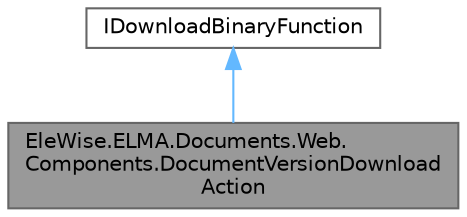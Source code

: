 digraph "EleWise.ELMA.Documents.Web.Components.DocumentVersionDownloadAction"
{
 // LATEX_PDF_SIZE
  bgcolor="transparent";
  edge [fontname=Helvetica,fontsize=10,labelfontname=Helvetica,labelfontsize=10];
  node [fontname=Helvetica,fontsize=10,shape=box,height=0.2,width=0.4];
  Node1 [id="Node000001",label="EleWise.ELMA.Documents.Web.\lComponents.DocumentVersionDownload\lAction",height=0.2,width=0.4,color="gray40", fillcolor="grey60", style="filled", fontcolor="black",tooltip="Реализация позволяет Во время загрузки бинарного файла сформировать событие \"выгрузка версии\"."];
  Node2 -> Node1 [id="edge1_Node000001_Node000002",dir="back",color="steelblue1",style="solid",tooltip=" "];
  Node2 [id="Node000002",label="IDownloadBinaryFunction",height=0.2,width=0.4,color="gray40", fillcolor="white", style="filled",tooltip=" "];
}

